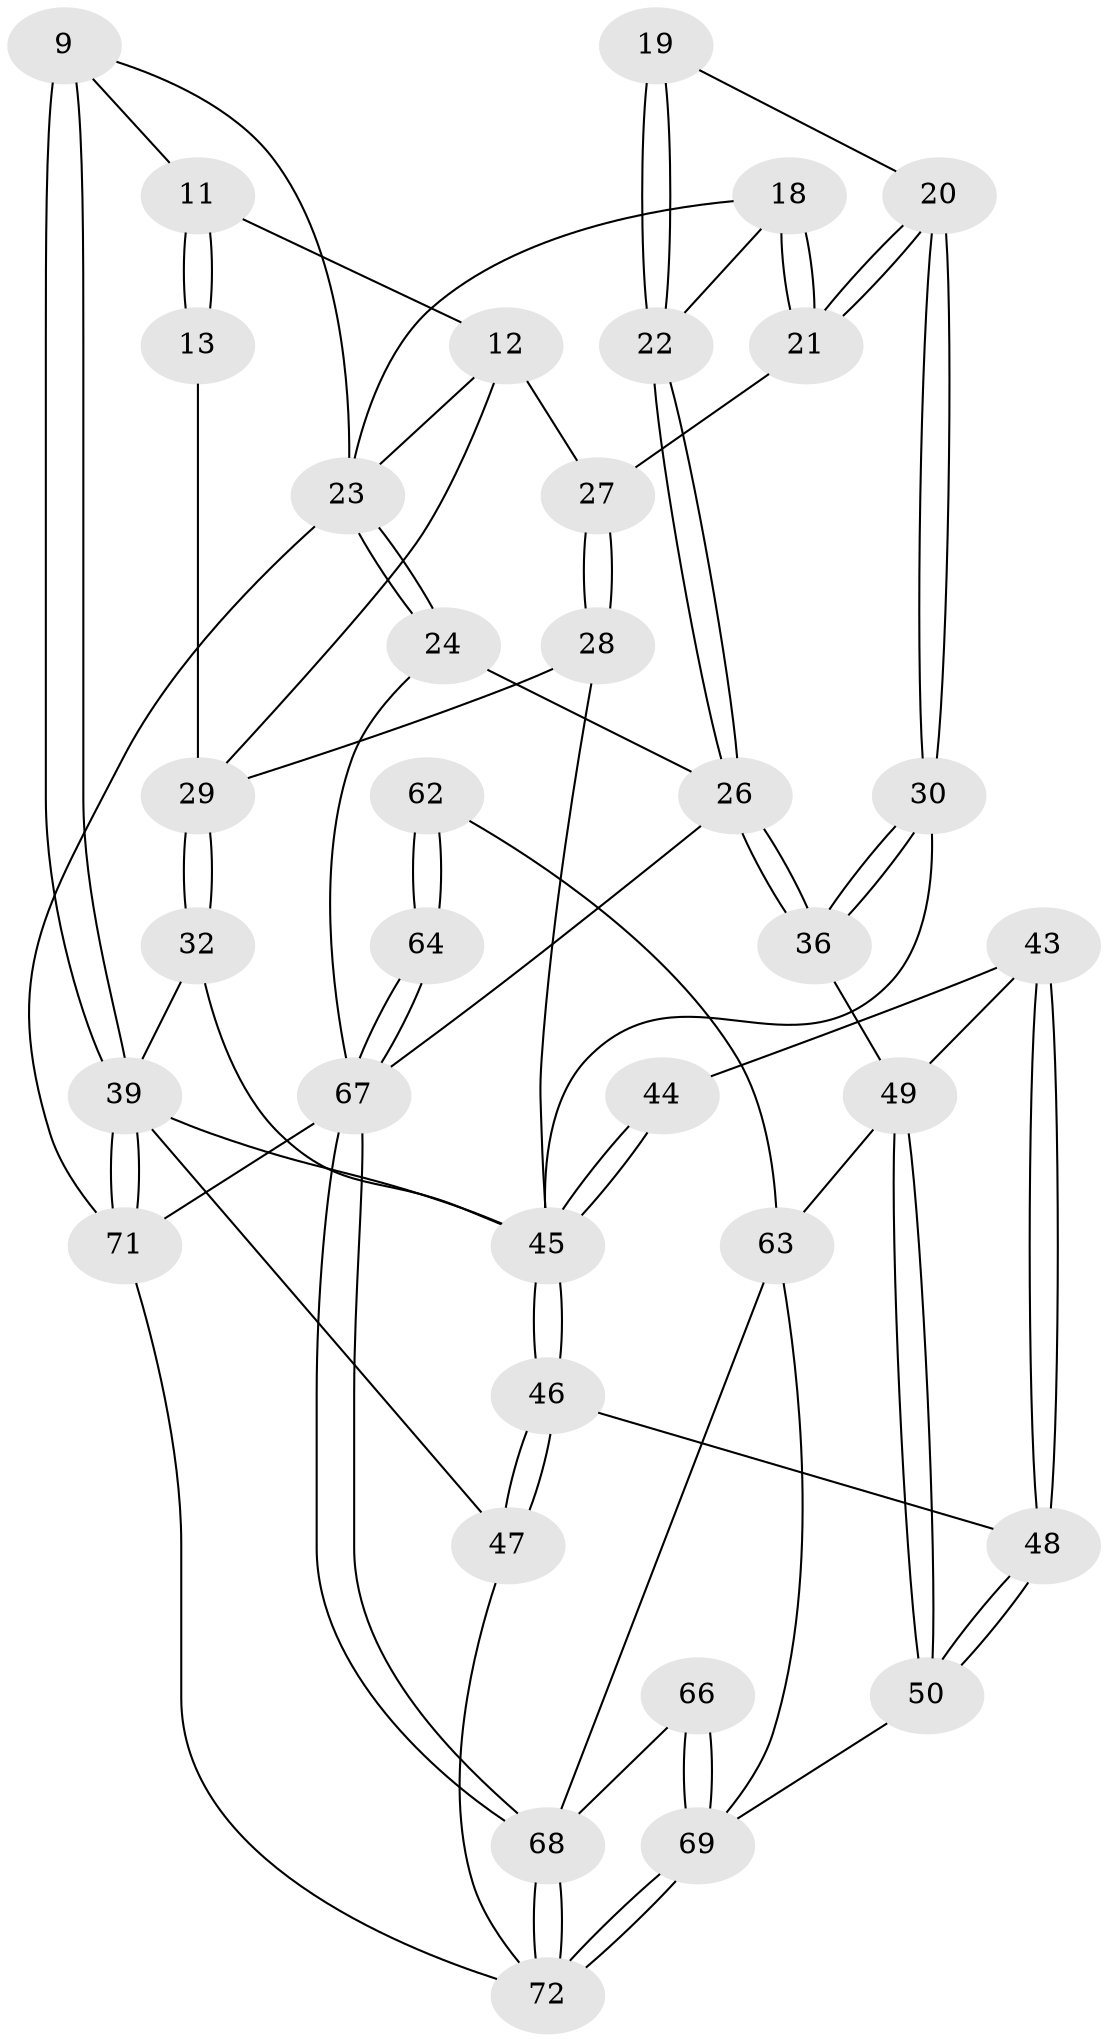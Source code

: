 // original degree distribution, {3: 0.05555555555555555, 5: 0.4722222222222222, 6: 0.25, 4: 0.2222222222222222}
// Generated by graph-tools (version 1.1) at 2025/01/03/09/25 05:01:22]
// undirected, 36 vertices, 85 edges
graph export_dot {
graph [start="1"]
  node [color=gray90,style=filled];
  9 [pos="+0+0.2798680060842861",super="+8"];
  11 [pos="+0.1879494071805497+0.05576099375772459",super="+7"];
  12 [pos="+0.29965206358450713+0.031119913980589033",super="+3"];
  13 [pos="+0.11835479486250143+0.19474291687100226"];
  18 [pos="+0.8537659165294251+0.0802273681135088",super="+17"];
  19 [pos="+0.8767260265335511+0.1914457388401595"];
  20 [pos="+0.7170332308977838+0.21212288255623984"];
  21 [pos="+0.6424227191237657+0.051129675798806465"];
  22 [pos="+1+0.3061115313271038",super="+16+15"];
  23 [pos="+1+0",super="+4+10"];
  24 [pos="+1+0"];
  26 [pos="+1+0.4129441790587506",super="+25"];
  27 [pos="+0.5098007073569261+0"];
  28 [pos="+0.4626660338155632+0.07047831260734588"];
  29 [pos="+0.302968090556183+0.21230878114241222",super="+14"];
  30 [pos="+0.7278266924621434+0.341910670612673"];
  32 [pos="+0.27473862901148055+0.3368786979491891"];
  36 [pos="+0.7456740411433065+0.4280995408969959"];
  39 [pos="+0+0.7444054941007838",super="+38+37+33"];
  43 [pos="+0.5567301609096437+0.45983860046776703"];
  44 [pos="+0.5280106825206651+0.4493015329167843"];
  45 [pos="+0.36679979010268926+0.5232659228752647",super="+40+35+34"];
  46 [pos="+0.3209565540053769+0.6449024864877865"];
  47 [pos="+0.2113229666973366+0.7096886930957581"];
  48 [pos="+0.44371081832808956+0.6943349369147377"];
  49 [pos="+0.4929480160262707+0.7071967188217161",super="+42"];
  50 [pos="+0.4710632890608884+0.7119850930231078"];
  62 [pos="+0.7885150785975529+0.7479065601576111",super="+55"];
  63 [pos="+0.7324344014392711+0.7934716901407496",super="+60+52"];
  64 [pos="+0.8422302819004017+0.8654258395320293",super="+54"];
  66 [pos="+0.5829048820444194+0.8583145335747772"];
  67 [pos="+0.9626086814660025+1",super="+56+53"];
  68 [pos="+0.782510824023441+1",super="+65"];
  69 [pos="+0.48529979095559006+0.946935822634158",super="+58+61"];
  71 [pos="+0+1"];
  72 [pos="+0.46121991796719036+1",super="+70"];
  9 -- 39 [weight=2];
  9 -- 39;
  9 -- 23;
  9 -- 11;
  11 -- 12 [weight=2];
  11 -- 13 [weight=2];
  11 -- 13;
  12 -- 27;
  12 -- 23;
  12 -- 29;
  13 -- 29;
  18 -- 21;
  18 -- 21;
  18 -- 22;
  18 -- 23;
  19 -- 20;
  19 -- 22 [weight=2];
  19 -- 22;
  20 -- 21;
  20 -- 21;
  20 -- 30;
  20 -- 30;
  21 -- 27;
  22 -- 26;
  22 -- 26;
  23 -- 24 [weight=2];
  23 -- 24;
  23 -- 71;
  24 -- 67;
  24 -- 26;
  26 -- 36;
  26 -- 36;
  26 -- 67;
  27 -- 28;
  27 -- 28;
  28 -- 29;
  28 -- 45;
  29 -- 32;
  29 -- 32;
  30 -- 36;
  30 -- 36;
  30 -- 45;
  32 -- 39;
  32 -- 45;
  36 -- 49;
  39 -- 71;
  39 -- 71;
  39 -- 47;
  39 -- 45;
  43 -- 44;
  43 -- 48;
  43 -- 48;
  43 -- 49;
  44 -- 45 [weight=2];
  44 -- 45;
  45 -- 46;
  45 -- 46;
  46 -- 47;
  46 -- 47;
  46 -- 48;
  47 -- 72;
  48 -- 50;
  48 -- 50;
  49 -- 50;
  49 -- 50;
  49 -- 63 [weight=2];
  50 -- 69;
  62 -- 63 [weight=2];
  62 -- 64 [weight=2];
  62 -- 64;
  63 -- 68;
  63 -- 69;
  64 -- 67 [weight=2];
  64 -- 67;
  66 -- 69 [weight=2];
  66 -- 69;
  66 -- 68;
  67 -- 68;
  67 -- 68;
  67 -- 71;
  68 -- 72;
  68 -- 72;
  69 -- 72 [weight=2];
  69 -- 72;
  71 -- 72;
}
